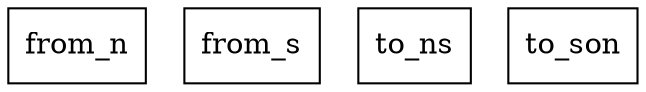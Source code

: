 digraph {
    graph [rankdir=TB
          ,bgcolor=transparent];
    node [shape=box
         ,fillcolor=white
         ,style=filled];
    0 [label=<from_n>];
    1 [label=<from_s>];
    2 [label=<to_ns>];
    3 [label=<to_son>];
}